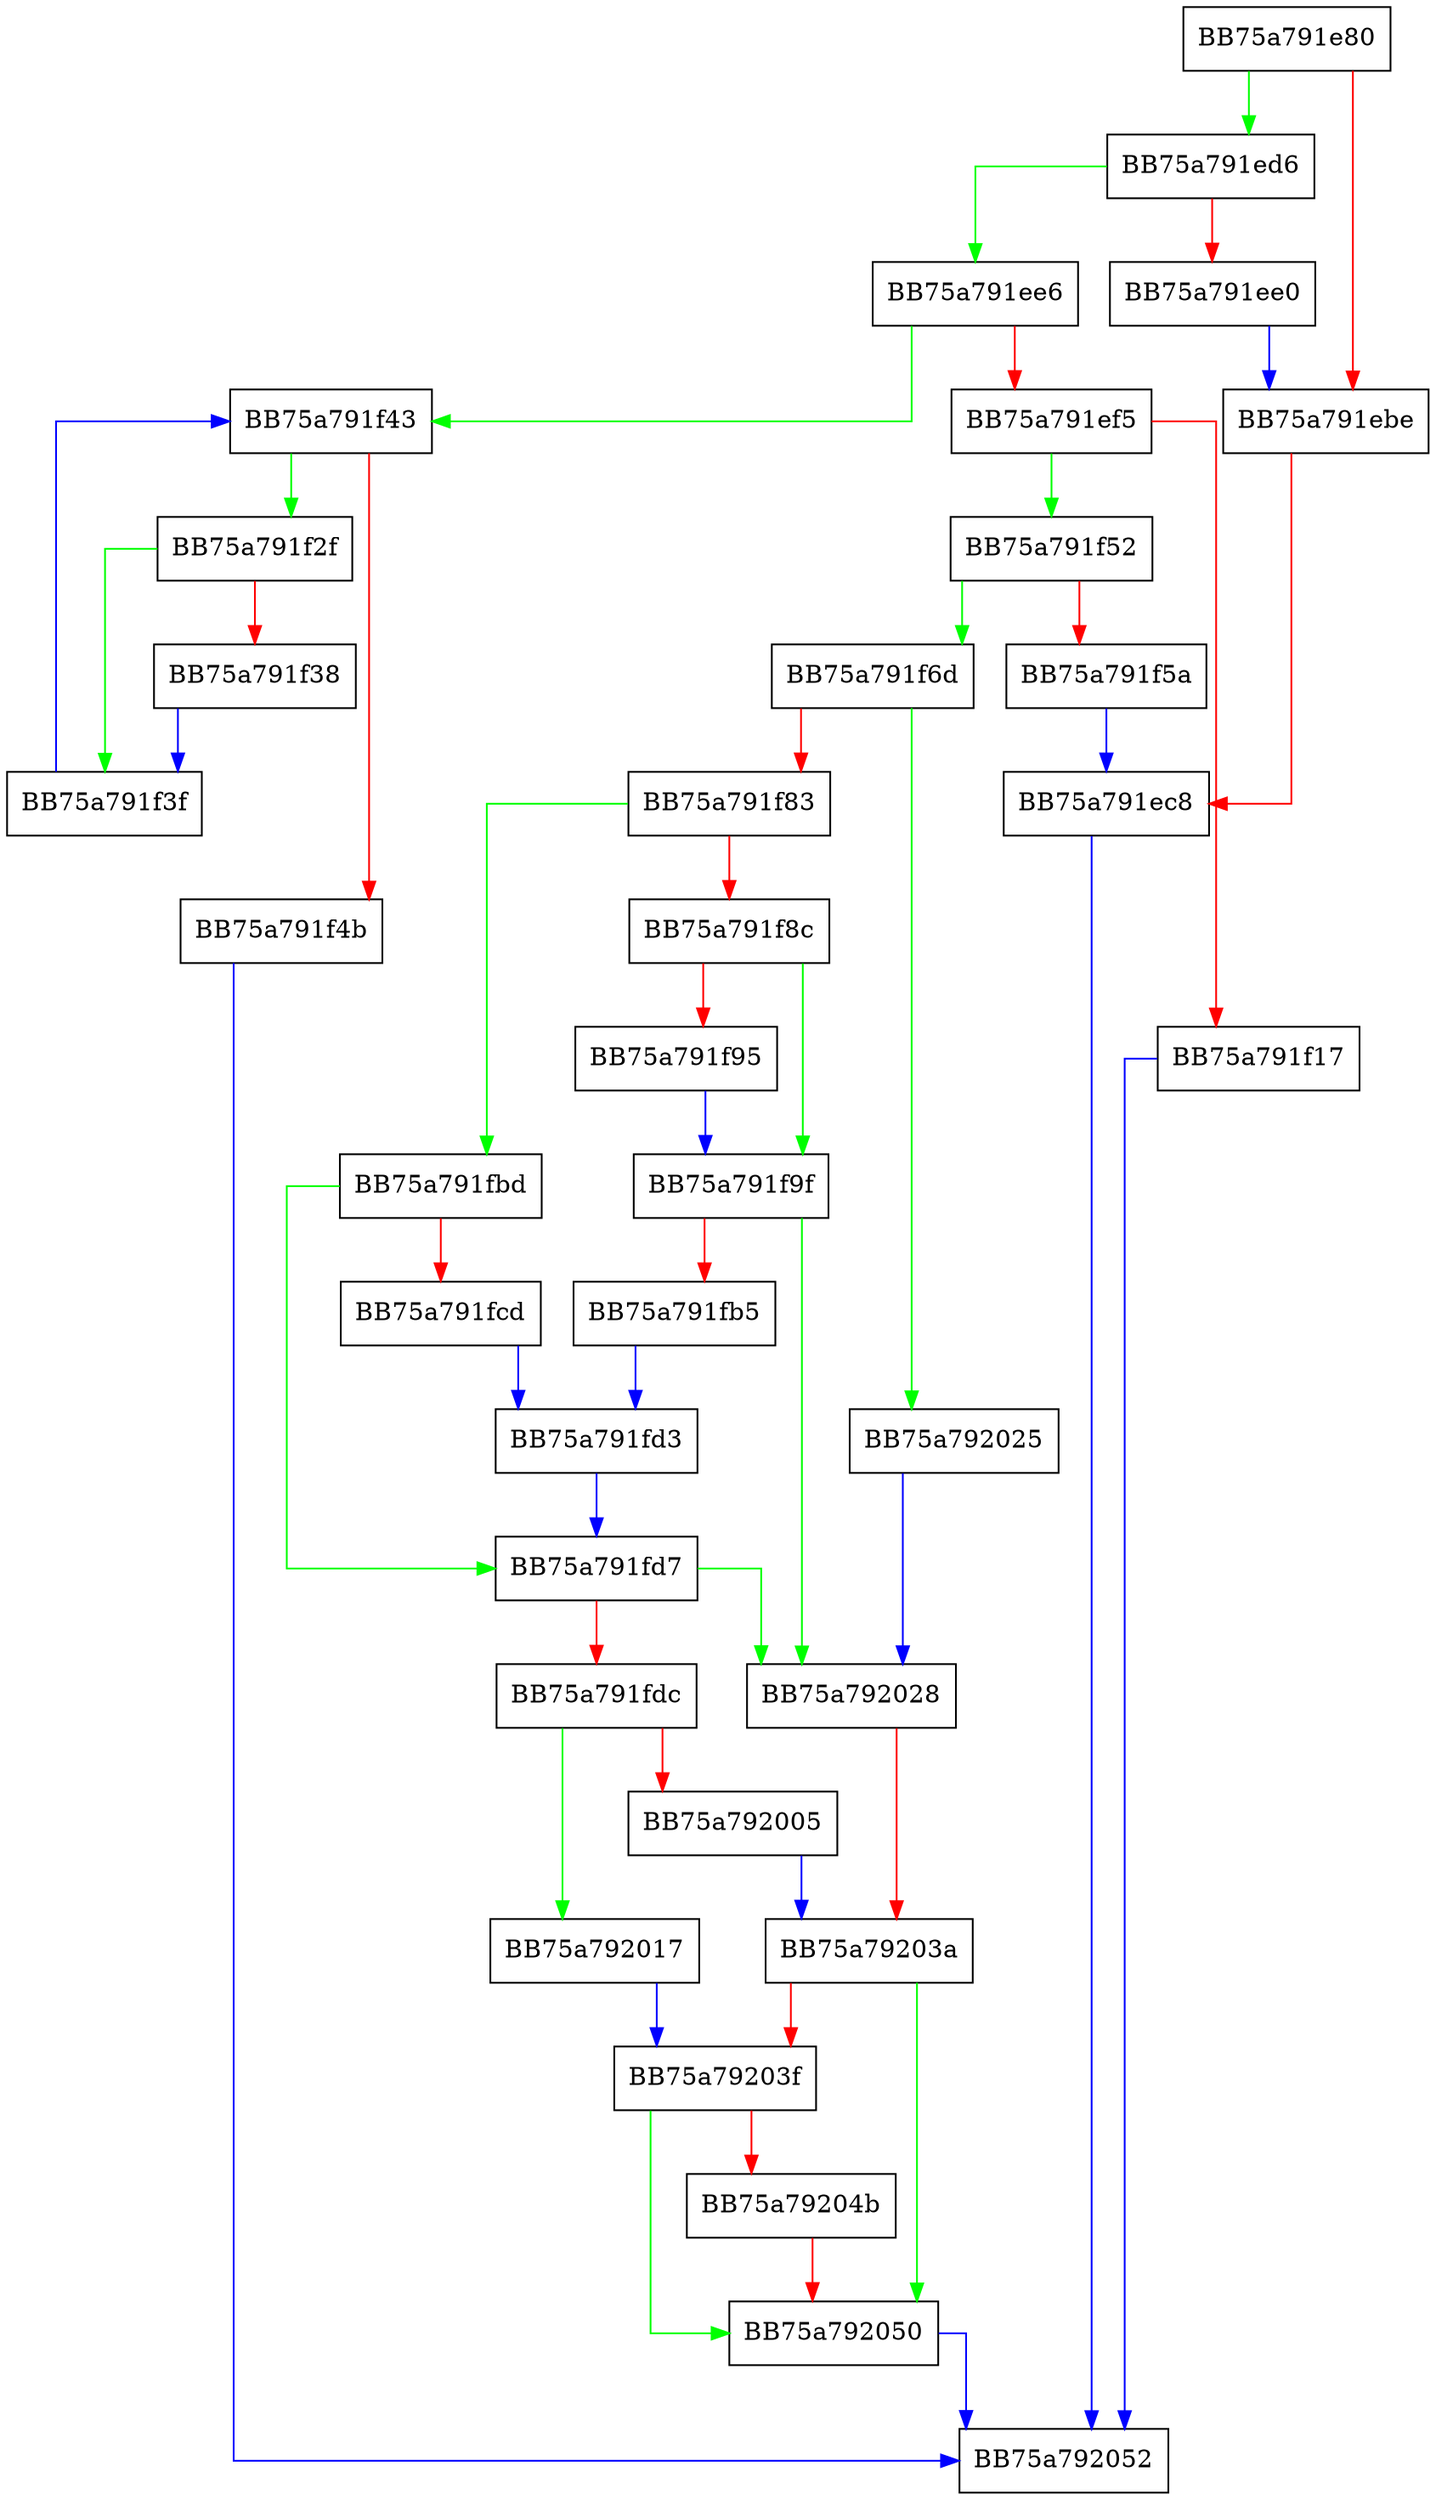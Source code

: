 digraph _wcslwr_s_l_stat {
  node [shape="box"];
  graph [splines=ortho];
  BB75a791e80 -> BB75a791ed6 [color="green"];
  BB75a791e80 -> BB75a791ebe [color="red"];
  BB75a791ebe -> BB75a791ec8 [color="red"];
  BB75a791ec8 -> BB75a792052 [color="blue"];
  BB75a791ed6 -> BB75a791ee6 [color="green"];
  BB75a791ed6 -> BB75a791ee0 [color="red"];
  BB75a791ee0 -> BB75a791ebe [color="blue"];
  BB75a791ee6 -> BB75a791f43 [color="green"];
  BB75a791ee6 -> BB75a791ef5 [color="red"];
  BB75a791ef5 -> BB75a791f52 [color="green"];
  BB75a791ef5 -> BB75a791f17 [color="red"];
  BB75a791f17 -> BB75a792052 [color="blue"];
  BB75a791f2f -> BB75a791f3f [color="green"];
  BB75a791f2f -> BB75a791f38 [color="red"];
  BB75a791f38 -> BB75a791f3f [color="blue"];
  BB75a791f3f -> BB75a791f43 [color="blue"];
  BB75a791f43 -> BB75a791f2f [color="green"];
  BB75a791f43 -> BB75a791f4b [color="red"];
  BB75a791f4b -> BB75a792052 [color="blue"];
  BB75a791f52 -> BB75a791f6d [color="green"];
  BB75a791f52 -> BB75a791f5a [color="red"];
  BB75a791f5a -> BB75a791ec8 [color="blue"];
  BB75a791f6d -> BB75a792025 [color="green"];
  BB75a791f6d -> BB75a791f83 [color="red"];
  BB75a791f83 -> BB75a791fbd [color="green"];
  BB75a791f83 -> BB75a791f8c [color="red"];
  BB75a791f8c -> BB75a791f9f [color="green"];
  BB75a791f8c -> BB75a791f95 [color="red"];
  BB75a791f95 -> BB75a791f9f [color="blue"];
  BB75a791f9f -> BB75a792028 [color="green"];
  BB75a791f9f -> BB75a791fb5 [color="red"];
  BB75a791fb5 -> BB75a791fd3 [color="blue"];
  BB75a791fbd -> BB75a791fd7 [color="green"];
  BB75a791fbd -> BB75a791fcd [color="red"];
  BB75a791fcd -> BB75a791fd3 [color="blue"];
  BB75a791fd3 -> BB75a791fd7 [color="blue"];
  BB75a791fd7 -> BB75a792028 [color="green"];
  BB75a791fd7 -> BB75a791fdc [color="red"];
  BB75a791fdc -> BB75a792017 [color="green"];
  BB75a791fdc -> BB75a792005 [color="red"];
  BB75a792005 -> BB75a79203a [color="blue"];
  BB75a792017 -> BB75a79203f [color="blue"];
  BB75a792025 -> BB75a792028 [color="blue"];
  BB75a792028 -> BB75a79203a [color="red"];
  BB75a79203a -> BB75a792050 [color="green"];
  BB75a79203a -> BB75a79203f [color="red"];
  BB75a79203f -> BB75a792050 [color="green"];
  BB75a79203f -> BB75a79204b [color="red"];
  BB75a79204b -> BB75a792050 [color="red"];
  BB75a792050 -> BB75a792052 [color="blue"];
}